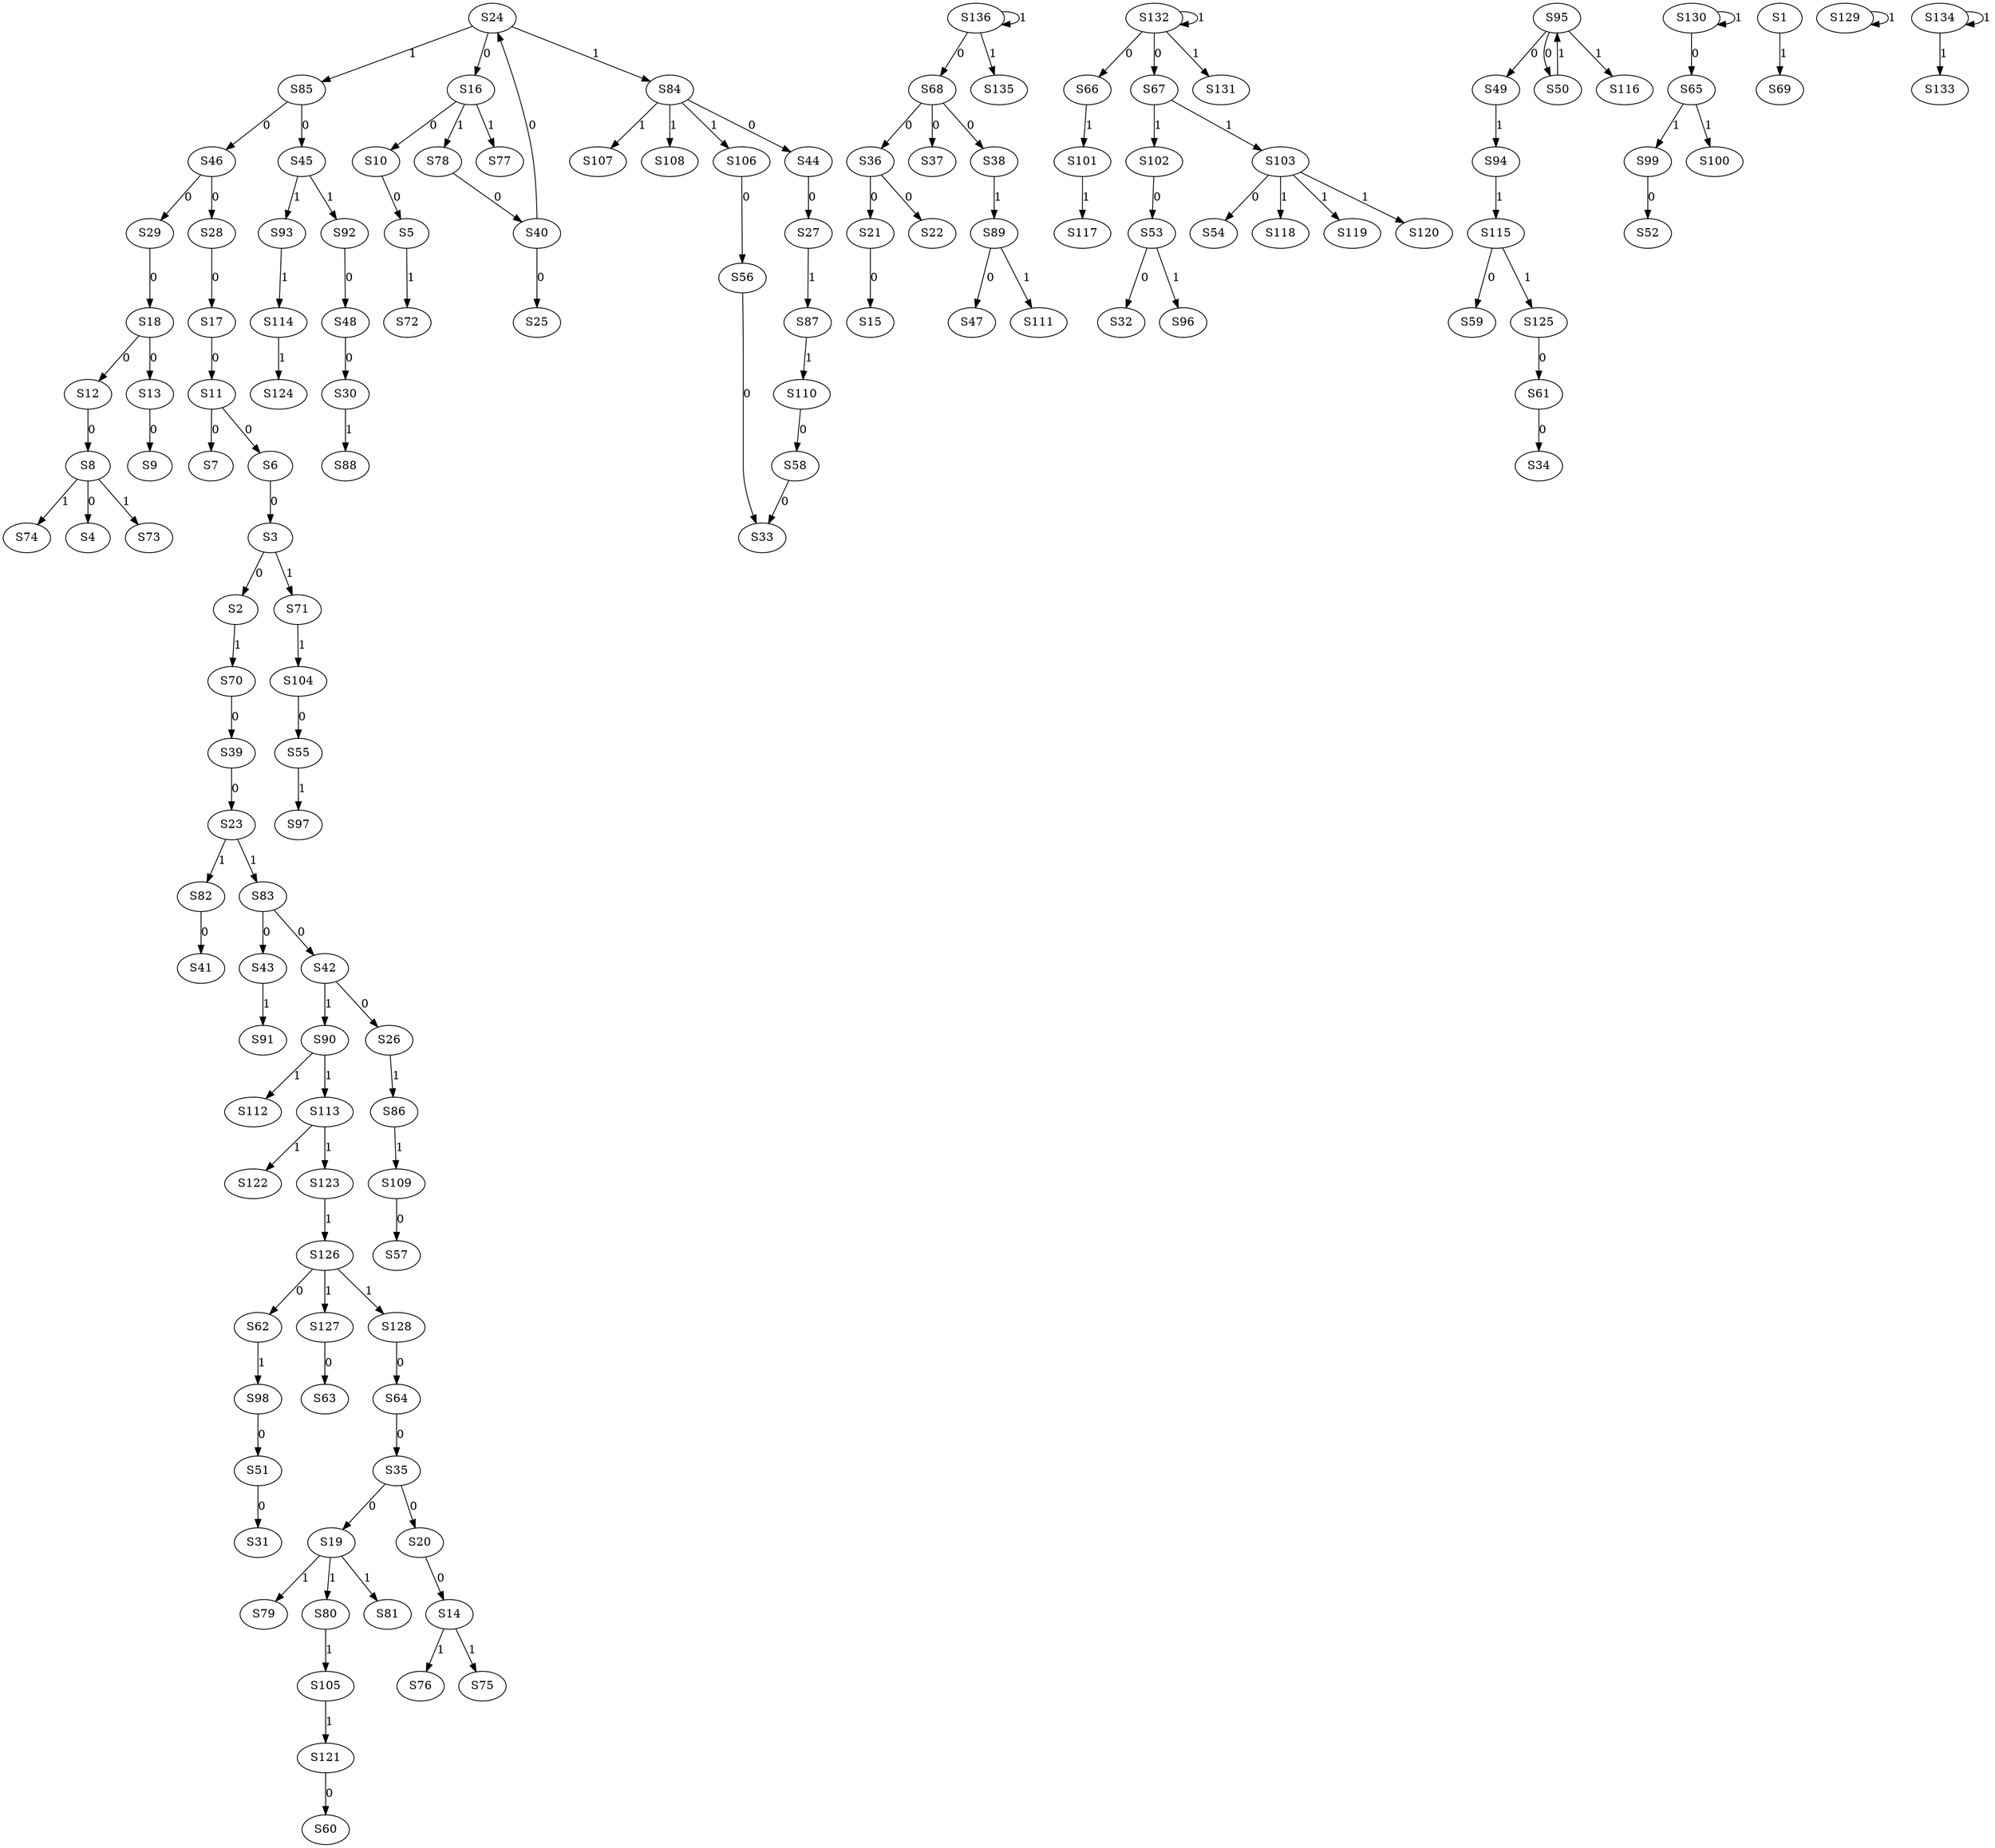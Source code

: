 strict digraph {
	S3 -> S2 [ label = 0 ];
	S6 -> S3 [ label = 0 ];
	S8 -> S4 [ label = 0 ];
	S10 -> S5 [ label = 0 ];
	S11 -> S6 [ label = 0 ];
	S11 -> S7 [ label = 0 ];
	S12 -> S8 [ label = 0 ];
	S13 -> S9 [ label = 0 ];
	S16 -> S10 [ label = 0 ];
	S17 -> S11 [ label = 0 ];
	S18 -> S12 [ label = 0 ];
	S18 -> S13 [ label = 0 ];
	S20 -> S14 [ label = 0 ];
	S21 -> S15 [ label = 0 ];
	S24 -> S16 [ label = 0 ];
	S28 -> S17 [ label = 0 ];
	S29 -> S18 [ label = 0 ];
	S35 -> S19 [ label = 0 ];
	S35 -> S20 [ label = 0 ];
	S36 -> S21 [ label = 0 ];
	S36 -> S22 [ label = 0 ];
	S39 -> S23 [ label = 0 ];
	S40 -> S24 [ label = 0 ];
	S40 -> S25 [ label = 0 ];
	S42 -> S26 [ label = 0 ];
	S44 -> S27 [ label = 0 ];
	S46 -> S28 [ label = 0 ];
	S46 -> S29 [ label = 0 ];
	S48 -> S30 [ label = 0 ];
	S51 -> S31 [ label = 0 ];
	S53 -> S32 [ label = 0 ];
	S56 -> S33 [ label = 0 ];
	S61 -> S34 [ label = 0 ];
	S64 -> S35 [ label = 0 ];
	S68 -> S36 [ label = 0 ];
	S68 -> S37 [ label = 0 ];
	S68 -> S38 [ label = 0 ];
	S70 -> S39 [ label = 0 ];
	S78 -> S40 [ label = 0 ];
	S82 -> S41 [ label = 0 ];
	S83 -> S42 [ label = 0 ];
	S83 -> S43 [ label = 0 ];
	S84 -> S44 [ label = 0 ];
	S85 -> S45 [ label = 0 ];
	S85 -> S46 [ label = 0 ];
	S89 -> S47 [ label = 0 ];
	S92 -> S48 [ label = 0 ];
	S95 -> S49 [ label = 0 ];
	S95 -> S50 [ label = 0 ];
	S98 -> S51 [ label = 0 ];
	S99 -> S52 [ label = 0 ];
	S102 -> S53 [ label = 0 ];
	S103 -> S54 [ label = 0 ];
	S104 -> S55 [ label = 0 ];
	S106 -> S56 [ label = 0 ];
	S109 -> S57 [ label = 0 ];
	S110 -> S58 [ label = 0 ];
	S115 -> S59 [ label = 0 ];
	S121 -> S60 [ label = 0 ];
	S125 -> S61 [ label = 0 ];
	S126 -> S62 [ label = 0 ];
	S127 -> S63 [ label = 0 ];
	S128 -> S64 [ label = 0 ];
	S130 -> S65 [ label = 0 ];
	S132 -> S66 [ label = 0 ];
	S132 -> S67 [ label = 0 ];
	S136 -> S68 [ label = 0 ];
	S1 -> S69 [ label = 1 ];
	S2 -> S70 [ label = 1 ];
	S3 -> S71 [ label = 1 ];
	S5 -> S72 [ label = 1 ];
	S8 -> S73 [ label = 1 ];
	S8 -> S74 [ label = 1 ];
	S14 -> S75 [ label = 1 ];
	S14 -> S76 [ label = 1 ];
	S16 -> S77 [ label = 1 ];
	S16 -> S78 [ label = 1 ];
	S19 -> S79 [ label = 1 ];
	S19 -> S80 [ label = 1 ];
	S19 -> S81 [ label = 1 ];
	S23 -> S82 [ label = 1 ];
	S23 -> S83 [ label = 1 ];
	S24 -> S84 [ label = 1 ];
	S24 -> S85 [ label = 1 ];
	S26 -> S86 [ label = 1 ];
	S27 -> S87 [ label = 1 ];
	S30 -> S88 [ label = 1 ];
	S38 -> S89 [ label = 1 ];
	S42 -> S90 [ label = 1 ];
	S43 -> S91 [ label = 1 ];
	S45 -> S92 [ label = 1 ];
	S45 -> S93 [ label = 1 ];
	S49 -> S94 [ label = 1 ];
	S50 -> S95 [ label = 1 ];
	S53 -> S96 [ label = 1 ];
	S55 -> S97 [ label = 1 ];
	S62 -> S98 [ label = 1 ];
	S65 -> S99 [ label = 1 ];
	S65 -> S100 [ label = 1 ];
	S66 -> S101 [ label = 1 ];
	S67 -> S102 [ label = 1 ];
	S67 -> S103 [ label = 1 ];
	S71 -> S104 [ label = 1 ];
	S80 -> S105 [ label = 1 ];
	S84 -> S106 [ label = 1 ];
	S84 -> S107 [ label = 1 ];
	S84 -> S108 [ label = 1 ];
	S86 -> S109 [ label = 1 ];
	S87 -> S110 [ label = 1 ];
	S89 -> S111 [ label = 1 ];
	S90 -> S112 [ label = 1 ];
	S90 -> S113 [ label = 1 ];
	S93 -> S114 [ label = 1 ];
	S94 -> S115 [ label = 1 ];
	S95 -> S116 [ label = 1 ];
	S101 -> S117 [ label = 1 ];
	S103 -> S118 [ label = 1 ];
	S103 -> S119 [ label = 1 ];
	S103 -> S120 [ label = 1 ];
	S105 -> S121 [ label = 1 ];
	S113 -> S122 [ label = 1 ];
	S113 -> S123 [ label = 1 ];
	S114 -> S124 [ label = 1 ];
	S115 -> S125 [ label = 1 ];
	S123 -> S126 [ label = 1 ];
	S126 -> S127 [ label = 1 ];
	S126 -> S128 [ label = 1 ];
	S129 -> S129 [ label = 1 ];
	S130 -> S130 [ label = 1 ];
	S132 -> S131 [ label = 1 ];
	S132 -> S132 [ label = 1 ];
	S134 -> S133 [ label = 1 ];
	S134 -> S134 [ label = 1 ];
	S136 -> S135 [ label = 1 ];
	S136 -> S136 [ label = 1 ];
	S58 -> S33 [ label = 0 ];
}